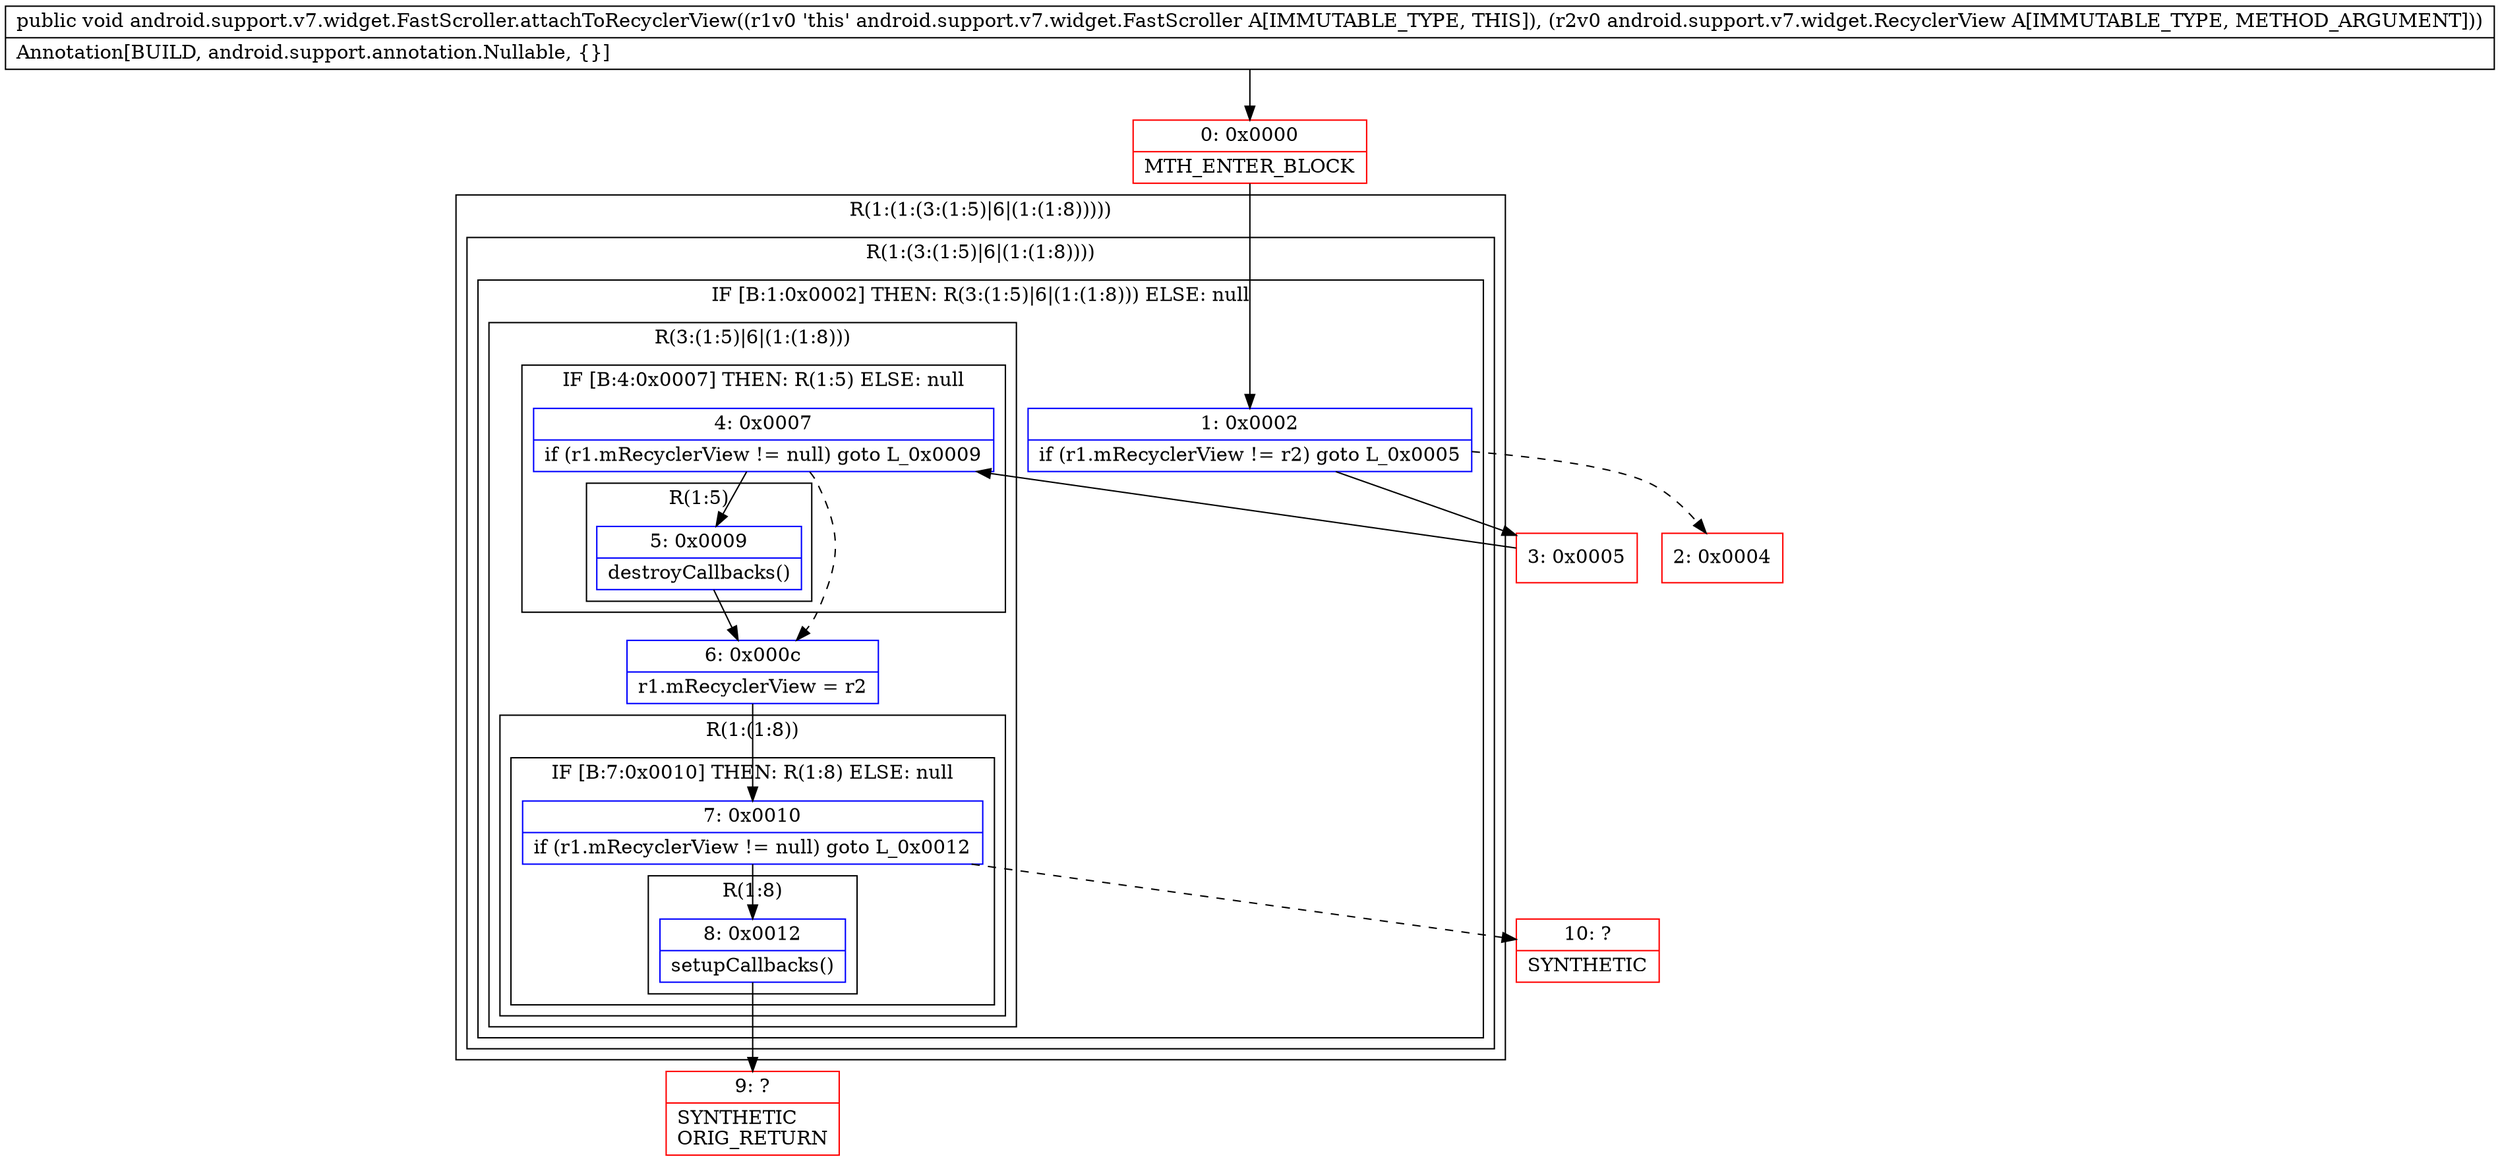 digraph "CFG forandroid.support.v7.widget.FastScroller.attachToRecyclerView(Landroid\/support\/v7\/widget\/RecyclerView;)V" {
subgraph cluster_Region_2071837140 {
label = "R(1:(1:(3:(1:5)|6|(1:(1:8)))))";
node [shape=record,color=blue];
subgraph cluster_Region_2001968952 {
label = "R(1:(3:(1:5)|6|(1:(1:8))))";
node [shape=record,color=blue];
subgraph cluster_IfRegion_553347148 {
label = "IF [B:1:0x0002] THEN: R(3:(1:5)|6|(1:(1:8))) ELSE: null";
node [shape=record,color=blue];
Node_1 [shape=record,label="{1\:\ 0x0002|if (r1.mRecyclerView != r2) goto L_0x0005\l}"];
subgraph cluster_Region_2002588167 {
label = "R(3:(1:5)|6|(1:(1:8)))";
node [shape=record,color=blue];
subgraph cluster_IfRegion_1643689505 {
label = "IF [B:4:0x0007] THEN: R(1:5) ELSE: null";
node [shape=record,color=blue];
Node_4 [shape=record,label="{4\:\ 0x0007|if (r1.mRecyclerView != null) goto L_0x0009\l}"];
subgraph cluster_Region_171528057 {
label = "R(1:5)";
node [shape=record,color=blue];
Node_5 [shape=record,label="{5\:\ 0x0009|destroyCallbacks()\l}"];
}
}
Node_6 [shape=record,label="{6\:\ 0x000c|r1.mRecyclerView = r2\l}"];
subgraph cluster_Region_1903951738 {
label = "R(1:(1:8))";
node [shape=record,color=blue];
subgraph cluster_IfRegion_1848182392 {
label = "IF [B:7:0x0010] THEN: R(1:8) ELSE: null";
node [shape=record,color=blue];
Node_7 [shape=record,label="{7\:\ 0x0010|if (r1.mRecyclerView != null) goto L_0x0012\l}"];
subgraph cluster_Region_1254423586 {
label = "R(1:8)";
node [shape=record,color=blue];
Node_8 [shape=record,label="{8\:\ 0x0012|setupCallbacks()\l}"];
}
}
}
}
}
}
}
Node_0 [shape=record,color=red,label="{0\:\ 0x0000|MTH_ENTER_BLOCK\l}"];
Node_2 [shape=record,color=red,label="{2\:\ 0x0004}"];
Node_3 [shape=record,color=red,label="{3\:\ 0x0005}"];
Node_9 [shape=record,color=red,label="{9\:\ ?|SYNTHETIC\lORIG_RETURN\l}"];
Node_10 [shape=record,color=red,label="{10\:\ ?|SYNTHETIC\l}"];
MethodNode[shape=record,label="{public void android.support.v7.widget.FastScroller.attachToRecyclerView((r1v0 'this' android.support.v7.widget.FastScroller A[IMMUTABLE_TYPE, THIS]), (r2v0 android.support.v7.widget.RecyclerView A[IMMUTABLE_TYPE, METHOD_ARGUMENT]))  | Annotation[BUILD, android.support.annotation.Nullable, \{\}]\l}"];
MethodNode -> Node_0;
Node_1 -> Node_2[style=dashed];
Node_1 -> Node_3;
Node_4 -> Node_5;
Node_4 -> Node_6[style=dashed];
Node_5 -> Node_6;
Node_6 -> Node_7;
Node_7 -> Node_8;
Node_7 -> Node_10[style=dashed];
Node_8 -> Node_9;
Node_0 -> Node_1;
Node_3 -> Node_4;
}

